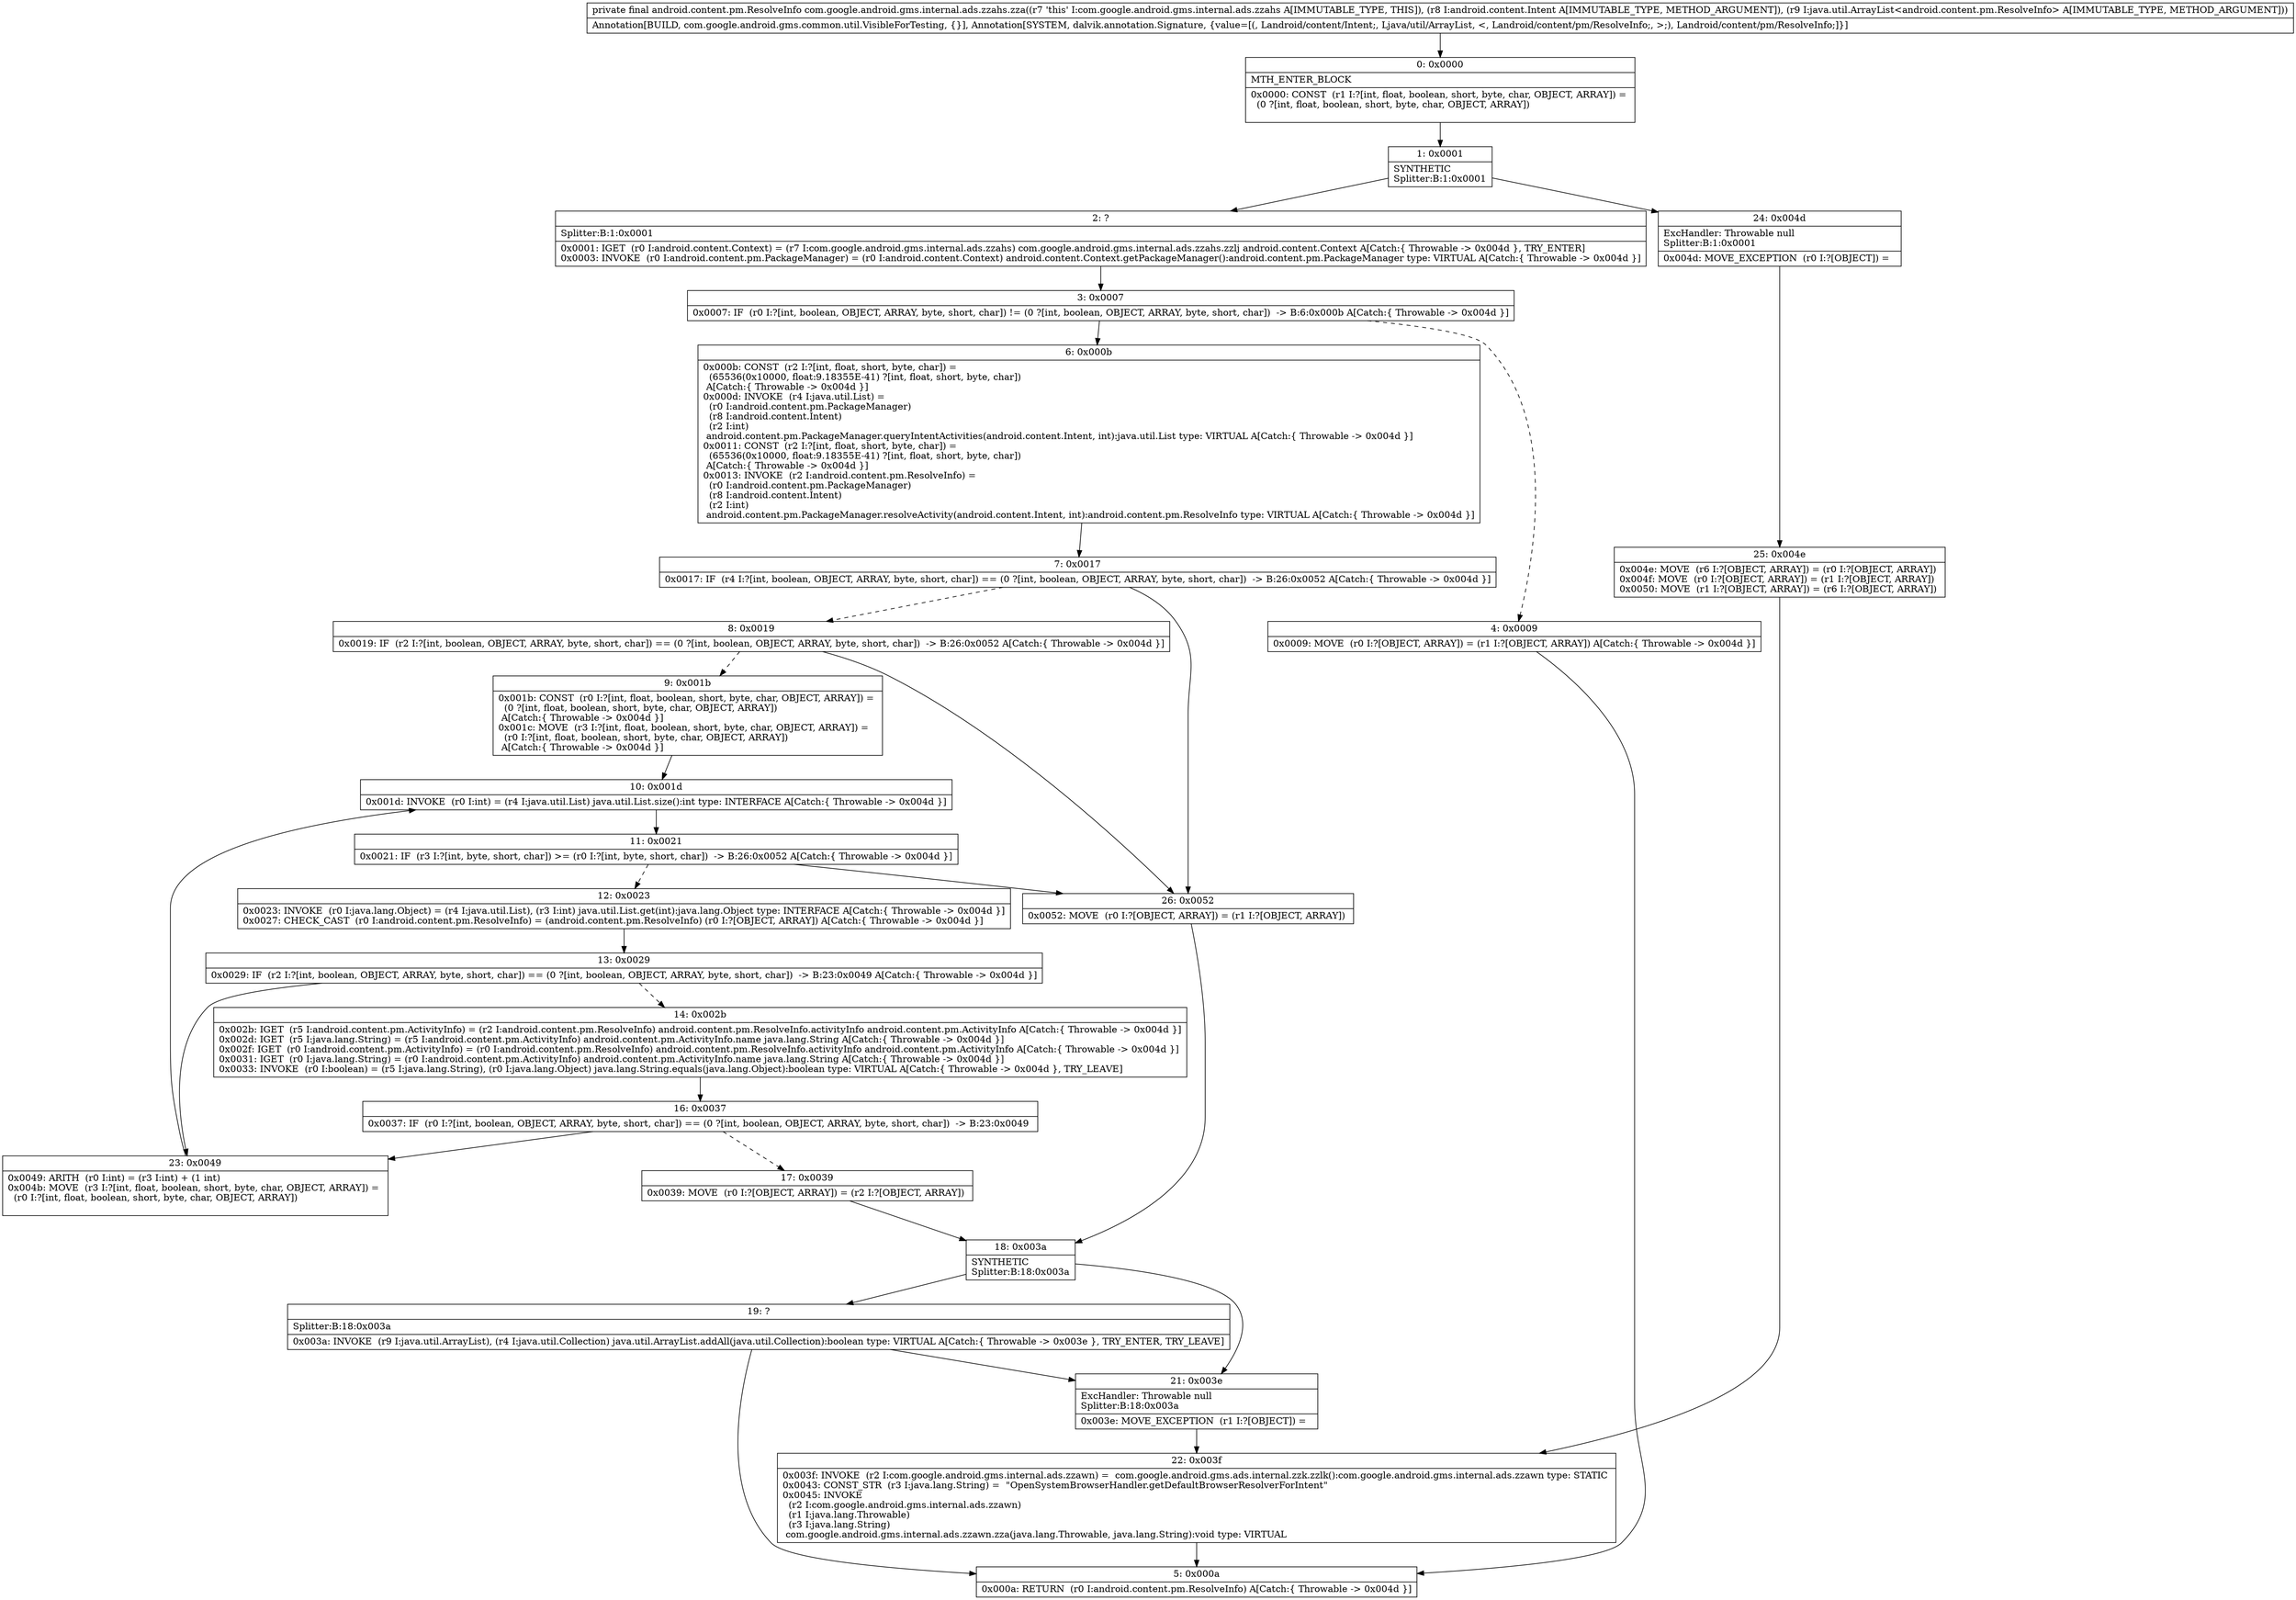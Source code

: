 digraph "CFG forcom.google.android.gms.internal.ads.zzahs.zza(Landroid\/content\/Intent;Ljava\/util\/ArrayList;)Landroid\/content\/pm\/ResolveInfo;" {
Node_0 [shape=record,label="{0\:\ 0x0000|MTH_ENTER_BLOCK\l|0x0000: CONST  (r1 I:?[int, float, boolean, short, byte, char, OBJECT, ARRAY]) = \l  (0 ?[int, float, boolean, short, byte, char, OBJECT, ARRAY])\l \l}"];
Node_1 [shape=record,label="{1\:\ 0x0001|SYNTHETIC\lSplitter:B:1:0x0001\l}"];
Node_2 [shape=record,label="{2\:\ ?|Splitter:B:1:0x0001\l|0x0001: IGET  (r0 I:android.content.Context) = (r7 I:com.google.android.gms.internal.ads.zzahs) com.google.android.gms.internal.ads.zzahs.zzlj android.content.Context A[Catch:\{ Throwable \-\> 0x004d \}, TRY_ENTER]\l0x0003: INVOKE  (r0 I:android.content.pm.PackageManager) = (r0 I:android.content.Context) android.content.Context.getPackageManager():android.content.pm.PackageManager type: VIRTUAL A[Catch:\{ Throwable \-\> 0x004d \}]\l}"];
Node_3 [shape=record,label="{3\:\ 0x0007|0x0007: IF  (r0 I:?[int, boolean, OBJECT, ARRAY, byte, short, char]) != (0 ?[int, boolean, OBJECT, ARRAY, byte, short, char])  \-\> B:6:0x000b A[Catch:\{ Throwable \-\> 0x004d \}]\l}"];
Node_4 [shape=record,label="{4\:\ 0x0009|0x0009: MOVE  (r0 I:?[OBJECT, ARRAY]) = (r1 I:?[OBJECT, ARRAY]) A[Catch:\{ Throwable \-\> 0x004d \}]\l}"];
Node_5 [shape=record,label="{5\:\ 0x000a|0x000a: RETURN  (r0 I:android.content.pm.ResolveInfo) A[Catch:\{ Throwable \-\> 0x004d \}]\l}"];
Node_6 [shape=record,label="{6\:\ 0x000b|0x000b: CONST  (r2 I:?[int, float, short, byte, char]) = \l  (65536(0x10000, float:9.18355E\-41) ?[int, float, short, byte, char])\l A[Catch:\{ Throwable \-\> 0x004d \}]\l0x000d: INVOKE  (r4 I:java.util.List) = \l  (r0 I:android.content.pm.PackageManager)\l  (r8 I:android.content.Intent)\l  (r2 I:int)\l android.content.pm.PackageManager.queryIntentActivities(android.content.Intent, int):java.util.List type: VIRTUAL A[Catch:\{ Throwable \-\> 0x004d \}]\l0x0011: CONST  (r2 I:?[int, float, short, byte, char]) = \l  (65536(0x10000, float:9.18355E\-41) ?[int, float, short, byte, char])\l A[Catch:\{ Throwable \-\> 0x004d \}]\l0x0013: INVOKE  (r2 I:android.content.pm.ResolveInfo) = \l  (r0 I:android.content.pm.PackageManager)\l  (r8 I:android.content.Intent)\l  (r2 I:int)\l android.content.pm.PackageManager.resolveActivity(android.content.Intent, int):android.content.pm.ResolveInfo type: VIRTUAL A[Catch:\{ Throwable \-\> 0x004d \}]\l}"];
Node_7 [shape=record,label="{7\:\ 0x0017|0x0017: IF  (r4 I:?[int, boolean, OBJECT, ARRAY, byte, short, char]) == (0 ?[int, boolean, OBJECT, ARRAY, byte, short, char])  \-\> B:26:0x0052 A[Catch:\{ Throwable \-\> 0x004d \}]\l}"];
Node_8 [shape=record,label="{8\:\ 0x0019|0x0019: IF  (r2 I:?[int, boolean, OBJECT, ARRAY, byte, short, char]) == (0 ?[int, boolean, OBJECT, ARRAY, byte, short, char])  \-\> B:26:0x0052 A[Catch:\{ Throwable \-\> 0x004d \}]\l}"];
Node_9 [shape=record,label="{9\:\ 0x001b|0x001b: CONST  (r0 I:?[int, float, boolean, short, byte, char, OBJECT, ARRAY]) = \l  (0 ?[int, float, boolean, short, byte, char, OBJECT, ARRAY])\l A[Catch:\{ Throwable \-\> 0x004d \}]\l0x001c: MOVE  (r3 I:?[int, float, boolean, short, byte, char, OBJECT, ARRAY]) = \l  (r0 I:?[int, float, boolean, short, byte, char, OBJECT, ARRAY])\l A[Catch:\{ Throwable \-\> 0x004d \}]\l}"];
Node_10 [shape=record,label="{10\:\ 0x001d|0x001d: INVOKE  (r0 I:int) = (r4 I:java.util.List) java.util.List.size():int type: INTERFACE A[Catch:\{ Throwable \-\> 0x004d \}]\l}"];
Node_11 [shape=record,label="{11\:\ 0x0021|0x0021: IF  (r3 I:?[int, byte, short, char]) \>= (r0 I:?[int, byte, short, char])  \-\> B:26:0x0052 A[Catch:\{ Throwable \-\> 0x004d \}]\l}"];
Node_12 [shape=record,label="{12\:\ 0x0023|0x0023: INVOKE  (r0 I:java.lang.Object) = (r4 I:java.util.List), (r3 I:int) java.util.List.get(int):java.lang.Object type: INTERFACE A[Catch:\{ Throwable \-\> 0x004d \}]\l0x0027: CHECK_CAST  (r0 I:android.content.pm.ResolveInfo) = (android.content.pm.ResolveInfo) (r0 I:?[OBJECT, ARRAY]) A[Catch:\{ Throwable \-\> 0x004d \}]\l}"];
Node_13 [shape=record,label="{13\:\ 0x0029|0x0029: IF  (r2 I:?[int, boolean, OBJECT, ARRAY, byte, short, char]) == (0 ?[int, boolean, OBJECT, ARRAY, byte, short, char])  \-\> B:23:0x0049 A[Catch:\{ Throwable \-\> 0x004d \}]\l}"];
Node_14 [shape=record,label="{14\:\ 0x002b|0x002b: IGET  (r5 I:android.content.pm.ActivityInfo) = (r2 I:android.content.pm.ResolveInfo) android.content.pm.ResolveInfo.activityInfo android.content.pm.ActivityInfo A[Catch:\{ Throwable \-\> 0x004d \}]\l0x002d: IGET  (r5 I:java.lang.String) = (r5 I:android.content.pm.ActivityInfo) android.content.pm.ActivityInfo.name java.lang.String A[Catch:\{ Throwable \-\> 0x004d \}]\l0x002f: IGET  (r0 I:android.content.pm.ActivityInfo) = (r0 I:android.content.pm.ResolveInfo) android.content.pm.ResolveInfo.activityInfo android.content.pm.ActivityInfo A[Catch:\{ Throwable \-\> 0x004d \}]\l0x0031: IGET  (r0 I:java.lang.String) = (r0 I:android.content.pm.ActivityInfo) android.content.pm.ActivityInfo.name java.lang.String A[Catch:\{ Throwable \-\> 0x004d \}]\l0x0033: INVOKE  (r0 I:boolean) = (r5 I:java.lang.String), (r0 I:java.lang.Object) java.lang.String.equals(java.lang.Object):boolean type: VIRTUAL A[Catch:\{ Throwable \-\> 0x004d \}, TRY_LEAVE]\l}"];
Node_16 [shape=record,label="{16\:\ 0x0037|0x0037: IF  (r0 I:?[int, boolean, OBJECT, ARRAY, byte, short, char]) == (0 ?[int, boolean, OBJECT, ARRAY, byte, short, char])  \-\> B:23:0x0049 \l}"];
Node_17 [shape=record,label="{17\:\ 0x0039|0x0039: MOVE  (r0 I:?[OBJECT, ARRAY]) = (r2 I:?[OBJECT, ARRAY]) \l}"];
Node_18 [shape=record,label="{18\:\ 0x003a|SYNTHETIC\lSplitter:B:18:0x003a\l}"];
Node_19 [shape=record,label="{19\:\ ?|Splitter:B:18:0x003a\l|0x003a: INVOKE  (r9 I:java.util.ArrayList), (r4 I:java.util.Collection) java.util.ArrayList.addAll(java.util.Collection):boolean type: VIRTUAL A[Catch:\{ Throwable \-\> 0x003e \}, TRY_ENTER, TRY_LEAVE]\l}"];
Node_21 [shape=record,label="{21\:\ 0x003e|ExcHandler: Throwable null\lSplitter:B:18:0x003a\l|0x003e: MOVE_EXCEPTION  (r1 I:?[OBJECT]) =  \l}"];
Node_22 [shape=record,label="{22\:\ 0x003f|0x003f: INVOKE  (r2 I:com.google.android.gms.internal.ads.zzawn) =  com.google.android.gms.ads.internal.zzk.zzlk():com.google.android.gms.internal.ads.zzawn type: STATIC \l0x0043: CONST_STR  (r3 I:java.lang.String) =  \"OpenSystemBrowserHandler.getDefaultBrowserResolverForIntent\" \l0x0045: INVOKE  \l  (r2 I:com.google.android.gms.internal.ads.zzawn)\l  (r1 I:java.lang.Throwable)\l  (r3 I:java.lang.String)\l com.google.android.gms.internal.ads.zzawn.zza(java.lang.Throwable, java.lang.String):void type: VIRTUAL \l}"];
Node_23 [shape=record,label="{23\:\ 0x0049|0x0049: ARITH  (r0 I:int) = (r3 I:int) + (1 int) \l0x004b: MOVE  (r3 I:?[int, float, boolean, short, byte, char, OBJECT, ARRAY]) = \l  (r0 I:?[int, float, boolean, short, byte, char, OBJECT, ARRAY])\l \l}"];
Node_24 [shape=record,label="{24\:\ 0x004d|ExcHandler: Throwable null\lSplitter:B:1:0x0001\l|0x004d: MOVE_EXCEPTION  (r0 I:?[OBJECT]) =  \l}"];
Node_25 [shape=record,label="{25\:\ 0x004e|0x004e: MOVE  (r6 I:?[OBJECT, ARRAY]) = (r0 I:?[OBJECT, ARRAY]) \l0x004f: MOVE  (r0 I:?[OBJECT, ARRAY]) = (r1 I:?[OBJECT, ARRAY]) \l0x0050: MOVE  (r1 I:?[OBJECT, ARRAY]) = (r6 I:?[OBJECT, ARRAY]) \l}"];
Node_26 [shape=record,label="{26\:\ 0x0052|0x0052: MOVE  (r0 I:?[OBJECT, ARRAY]) = (r1 I:?[OBJECT, ARRAY]) \l}"];
MethodNode[shape=record,label="{private final android.content.pm.ResolveInfo com.google.android.gms.internal.ads.zzahs.zza((r7 'this' I:com.google.android.gms.internal.ads.zzahs A[IMMUTABLE_TYPE, THIS]), (r8 I:android.content.Intent A[IMMUTABLE_TYPE, METHOD_ARGUMENT]), (r9 I:java.util.ArrayList\<android.content.pm.ResolveInfo\> A[IMMUTABLE_TYPE, METHOD_ARGUMENT]))  | Annotation[BUILD, com.google.android.gms.common.util.VisibleForTesting, \{\}], Annotation[SYSTEM, dalvik.annotation.Signature, \{value=[(, Landroid\/content\/Intent;, Ljava\/util\/ArrayList, \<, Landroid\/content\/pm\/ResolveInfo;, \>;), Landroid\/content\/pm\/ResolveInfo;]\}]\l}"];
MethodNode -> Node_0;
Node_0 -> Node_1;
Node_1 -> Node_2;
Node_1 -> Node_24;
Node_2 -> Node_3;
Node_3 -> Node_4[style=dashed];
Node_3 -> Node_6;
Node_4 -> Node_5;
Node_6 -> Node_7;
Node_7 -> Node_8[style=dashed];
Node_7 -> Node_26;
Node_8 -> Node_9[style=dashed];
Node_8 -> Node_26;
Node_9 -> Node_10;
Node_10 -> Node_11;
Node_11 -> Node_12[style=dashed];
Node_11 -> Node_26;
Node_12 -> Node_13;
Node_13 -> Node_14[style=dashed];
Node_13 -> Node_23;
Node_14 -> Node_16;
Node_16 -> Node_17[style=dashed];
Node_16 -> Node_23;
Node_17 -> Node_18;
Node_18 -> Node_19;
Node_18 -> Node_21;
Node_19 -> Node_21;
Node_19 -> Node_5;
Node_21 -> Node_22;
Node_22 -> Node_5;
Node_23 -> Node_10;
Node_24 -> Node_25;
Node_25 -> Node_22;
Node_26 -> Node_18;
}

